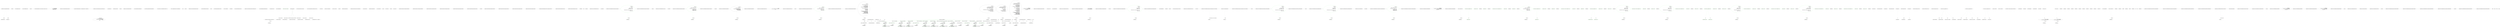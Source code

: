 digraph  {
n0 [cluster="HangFire.SqlServer.SqlServerObjectsInstaller.Install(SqlConnection)", label="Entry HangFire.SqlServer.SqlServerObjectsInstaller.Install(SqlConnection)", span="32-32"];
n1 [cluster="HangFire.SqlServer.SqlServerObjectsInstaller.Install(SqlConnection)", label="connection == null", span="34-34"];
n4 [cluster="HangFire.SqlServer.SqlServerObjectsInstaller.Install(SqlConnection)", label="!IsSqlEditionSupported(connection)", span="38-38"];
n8 [cluster="HangFire.SqlServer.SqlServerObjectsInstaller.Install(SqlConnection)", label="connection.Execute(script)", span="49-49"];
n2 [cluster="HangFire.SqlServer.SqlServerObjectsInstaller.Install(SqlConnection)", label="throw new ArgumentNullException(''connection'');", span="34-34"];
n3 [cluster="HangFire.SqlServer.SqlServerObjectsInstaller.Install(SqlConnection)", label="Log.Debug(''Start installing HangFire SQL objects...'')", span="36-36"];
n12 [cluster="Unk.Debug", label="Entry Unk.Debug", span=""];
n5 [cluster="HangFire.SqlServer.SqlServerObjectsInstaller.Install(SqlConnection)", label="throw new PlatformNotSupportedException(''The SQL Server edition of the target server is unsupported, e.g. SQL Azure.'');", span="40-40"];
n6 [cluster="HangFire.SqlServer.SqlServerObjectsInstaller.Install(SqlConnection)", label="var script = GetStringResource(\r\n                typeof(SqlServerObjectsInstaller).Assembly, \r\n                ''HangFire.SqlServer.Install.sql'')", span="43-45"];
n13 [cluster="HangFire.SqlServer.SqlServerObjectsInstaller.IsSqlEditionSupported(SqlConnection)", label="Entry HangFire.SqlServer.SqlServerObjectsInstaller.IsSqlEditionSupported(SqlConnection)", span="54-54"];
n7 [cluster="HangFire.SqlServer.SqlServerObjectsInstaller.Install(SqlConnection)", label="script = script.Replace(''SET @TARGET_SCHEMA_VERSION = 2;'', ''SET @TARGET_SCHEMA_VERSION = '' + RequiredSchemaVersion + '';'')", span="47-47"];
n15 [cluster="HangFire.SqlServer.SqlServerObjectsInstaller.GetStringResource(System.Reflection.Assembly, string)", label="Entry HangFire.SqlServer.SqlServerObjectsInstaller.GetStringResource(System.Reflection.Assembly, string)", span="60-60"];
n16 [cluster="string.Replace(string, string)", label="Entry string.Replace(string, string)", span="0-0"];
n9 [cluster="HangFire.SqlServer.SqlServerObjectsInstaller.Install(SqlConnection)", label="Log.Debug(''HangFire SQL objects installed.'')", span="51-51"];
n17 [cluster="Unk.Execute", label="Entry Unk.Execute", span=""];
n10 [cluster="HangFire.SqlServer.SqlServerObjectsInstaller.Install(SqlConnection)", label="Exit HangFire.SqlServer.SqlServerObjectsInstaller.Install(SqlConnection)", span="32-32"];
n11 [cluster="System.ArgumentNullException.ArgumentNullException(string)", label="Entry System.ArgumentNullException.ArgumentNullException(string)", span="0-0"];
n14 [cluster="System.PlatformNotSupportedException.PlatformNotSupportedException(string)", label="Entry System.PlatformNotSupportedException.PlatformNotSupportedException(string)", span="0-0"];
n18 [cluster="HangFire.SqlServer.SqlServerObjectsInstaller.IsSqlEditionSupported(SqlConnection)", label="var edition = connection.Query<int>(''SELECT SERVERPROPERTY ( 'EngineEdition' )'').Single()", span="56-56"];
n19 [cluster="HangFire.SqlServer.SqlServerObjectsInstaller.IsSqlEditionSupported(SqlConnection)", label="return edition >= SqlEngineEdition.Standard && edition <= SqlEngineEdition.Express;", span="57-57"];
n21 [cluster="Unk.>", label="Entry Unk.>", span=""];
n22 [cluster="Unk.Single", label="Entry Unk.Single", span=""];
n20 [cluster="HangFire.SqlServer.SqlServerObjectsInstaller.IsSqlEditionSupported(SqlConnection)", label="Exit HangFire.SqlServer.SqlServerObjectsInstaller.IsSqlEditionSupported(SqlConnection)", span="54-54"];
n23 [cluster="HangFire.SqlServer.SqlServerObjectsInstaller.GetStringResource(System.Reflection.Assembly, string)", label="var stream = assembly.GetManifestResourceStream(resourceName)", span="62-62"];
n25 [cluster="HangFire.SqlServer.SqlServerObjectsInstaller.GetStringResource(System.Reflection.Assembly, string)", label="throw new InvalidOperationException(String.Format(\r\n                        ''Requested resource `{0}` was not found in the assembly `{1}`.'',\r\n                        resourceName,\r\n                        assembly));", span="66-69"];
n24 [cluster="HangFire.SqlServer.SqlServerObjectsInstaller.GetStringResource(System.Reflection.Assembly, string)", label="stream == null", span="64-64"];
n29 [cluster="System.Reflection.Assembly.GetManifestResourceStream(string)", label="Entry System.Reflection.Assembly.GetManifestResourceStream(string)", span="0-0"];
n26 [cluster="HangFire.SqlServer.SqlServerObjectsInstaller.GetStringResource(System.Reflection.Assembly, string)", label="var reader = new StreamReader(stream)", span="72-72"];
n27 [cluster="HangFire.SqlServer.SqlServerObjectsInstaller.GetStringResource(System.Reflection.Assembly, string)", label="return reader.ReadToEnd();", span="74-74"];
n32 [cluster="System.IO.StreamReader.StreamReader(System.IO.Stream)", label="Entry System.IO.StreamReader.StreamReader(System.IO.Stream)", span="0-0"];
n28 [cluster="HangFire.SqlServer.SqlServerObjectsInstaller.GetStringResource(System.Reflection.Assembly, string)", label="Exit HangFire.SqlServer.SqlServerObjectsInstaller.GetStringResource(System.Reflection.Assembly, string)", span="60-60"];
n30 [cluster="System.InvalidOperationException.InvalidOperationException(string)", label="Entry System.InvalidOperationException.InvalidOperationException(string)", span="0-0"];
n31 [cluster="string.Format(string, object, object)", label="Entry string.Format(string, object, object)", span="0-0"];
n33 [cluster="System.IO.StreamReader.ReadToEnd()", label="Entry System.IO.StreamReader.ReadToEnd()", span="0-0"];
d5 [cluster="HangFire.Tests.Client.JobClientTests.Initialize()", color=green, community=0, label="_stateMock = new Mock<JobState>(''SomeReason'')", prediction=0, span="28-28"];
d47 [label="HangFire.Tests.Client.JobClientTests", span=""];
d4 [cluster="HangFire.Tests.Client.JobClientTests.Initialize()", label="_client = new JobClient(_connectionMock.Object, _creatorMock.Object)", span="27-27"];
d6 [cluster="HangFire.Tests.Client.JobClientTests.Initialize()", label="_method = new JobMethod(typeof(JobClientTests), typeof(JobClientTests).GetMethod(''Method''))", span="29-29"];
d14 [cluster="Mock<JobState>.cstr", label="Entry Mock<JobState>.cstr", span=""];
d1 [cluster="HangFire.Tests.Client.JobClientTests.Initialize()", label="_connectionMock = new Mock<IStorageConnection>()", span="23-23"];
d2 [cluster="HangFire.Tests.Client.JobClientTests.Initialize()", label="_connectionMock.Setup(x => x.Storage).Returns(new Mock<JobStorage>().Object)", span="24-24"];
d3 [cluster="HangFire.Tests.Client.JobClientTests.Initialize()", label="_creatorMock = new Mock<JobCreator>()", span="26-26"];
d21 [cluster="HangFire.Tests.Client.JobClientTests.Ctor_ThrowsAnException_WhenClientManagerIsNull()", label="new JobClient(null, _creatorMock.Object)", span="37-37"];
d24 [cluster="HangFire.Tests.Client.JobClientTests.Ctor_ThrowsAnException_WhenJobCreatorIsNull()", label="new JobClient(_connectionMock.Object, null)", span="46-46"];
d27 [cluster="HangFire.Tests.Client.JobClientTests.CreateJob_ThrowsAnException_WhenJobMethodIsNull()", label="_client.CreateJob(null, new string[0], _stateMock.Object)", span="54-54"];
d31 [cluster="HangFire.Tests.Client.JobClientTests.CreateJob_ThrowsAnException_WhenArgumentsIsNull()", label="_client.CreateJob(_method, null, _stateMock.Object)", span="61-61"];
d34 [cluster="HangFire.Tests.Client.JobClientTests.CreateJob_ThrowsAnException_WhenStateIsNull()", label="_client.CreateJob(_method, new string[0], null)", span="68-68"];
d38 [cluster="HangFire.Tests.Client.JobClientTests.CreateJob_CallsCreate_WithCorrectContext()", label="_client.CreateJob(_method, new[] { ''hello'', ''3'' }, _stateMock.Object)", span="74-74"];
d13 [cluster="JobClient.cstr", label="Entry JobClient.cstr", span=""];
d7 [cluster="HangFire.Tests.Client.JobClientTests.Initialize()", label="Exit HangFire.Tests.Client.JobClientTests.Initialize()", span="21-21"];
d15 [cluster="HangFire.Common.JobMethod.JobMethod(System.Type, System.Reflection.MethodInfo)", label="Entry HangFire.Common.JobMethod.JobMethod(System.Type, System.Reflection.MethodInfo)", span="48-48"];
d16 [cluster="System.Type.GetMethod(string)", label="Entry System.Type.GetMethod(string)", span="0-0"];
d0 [cluster="HangFire.Tests.Client.JobClientTests.Initialize()", label="Entry HangFire.Tests.Client.JobClientTests.Initialize()", span="21-21"];
d8 [cluster="Mock<IStorageConnection>.cstr", label="Entry Mock<IStorageConnection>.cstr", span=""];
d9 [cluster="Unk.Setup", label="Entry Unk.Setup", span=""];
d10 [cluster="Mock<JobStorage>.cstr", label="Entry Mock<JobStorage>.cstr", span=""];
d11 [cluster="Unk.Returns", label="Entry Unk.Returns", span=""];
d17 [cluster="lambda expression", label="Entry lambda expression", span="24-24"];
d12 [cluster="Mock<JobCreator>.cstr", label="Entry Mock<JobCreator>.cstr", span=""];
d20 [cluster="HangFire.Tests.Client.JobClientTests.Ctor_ThrowsAnException_WhenClientManagerIsNull()", label="Entry HangFire.Tests.Client.JobClientTests.Ctor_ThrowsAnException_WhenClientManagerIsNull()", span="34-34"];
d22 [cluster="HangFire.Tests.Client.JobClientTests.Ctor_ThrowsAnException_WhenClientManagerIsNull()", label="Exit HangFire.Tests.Client.JobClientTests.Ctor_ThrowsAnException_WhenClientManagerIsNull()", span="34-34"];
d23 [cluster="HangFire.Tests.Client.JobClientTests.Ctor_ThrowsAnException_WhenJobCreatorIsNull()", label="Entry HangFire.Tests.Client.JobClientTests.Ctor_ThrowsAnException_WhenJobCreatorIsNull()", span="43-43"];
d25 [cluster="HangFire.Tests.Client.JobClientTests.Ctor_ThrowsAnException_WhenJobCreatorIsNull()", label="Exit HangFire.Tests.Client.JobClientTests.Ctor_ThrowsAnException_WhenJobCreatorIsNull()", span="43-43"];
d26 [cluster="HangFire.Tests.Client.JobClientTests.CreateJob_ThrowsAnException_WhenJobMethodIsNull()", label="Entry HangFire.Tests.Client.JobClientTests.CreateJob_ThrowsAnException_WhenJobMethodIsNull()", span="52-52"];
d28 [cluster="HangFire.Tests.Client.JobClientTests.CreateJob_ThrowsAnException_WhenJobMethodIsNull()", label="Exit HangFire.Tests.Client.JobClientTests.CreateJob_ThrowsAnException_WhenJobMethodIsNull()", span="52-52"];
d29 [cluster="Unk.CreateJob", label="Entry Unk.CreateJob", span=""];
d30 [cluster="HangFire.Tests.Client.JobClientTests.CreateJob_ThrowsAnException_WhenArgumentsIsNull()", label="Entry HangFire.Tests.Client.JobClientTests.CreateJob_ThrowsAnException_WhenArgumentsIsNull()", span="59-59"];
d32 [cluster="HangFire.Tests.Client.JobClientTests.CreateJob_ThrowsAnException_WhenArgumentsIsNull()", label="Exit HangFire.Tests.Client.JobClientTests.CreateJob_ThrowsAnException_WhenArgumentsIsNull()", span="59-59"];
d33 [cluster="HangFire.Tests.Client.JobClientTests.CreateJob_ThrowsAnException_WhenStateIsNull()", label="Entry HangFire.Tests.Client.JobClientTests.CreateJob_ThrowsAnException_WhenStateIsNull()", span="66-66"];
d35 [cluster="HangFire.Tests.Client.JobClientTests.CreateJob_ThrowsAnException_WhenStateIsNull()", label="Exit HangFire.Tests.Client.JobClientTests.CreateJob_ThrowsAnException_WhenStateIsNull()", span="66-66"];
d36 [cluster="HangFire.Client.JobClient.CreateJob(HangFire.Common.JobMethod, string[], HangFire.Common.States.JobState)", label="Entry HangFire.Client.JobClient.CreateJob(HangFire.Common.JobMethod, string[], HangFire.Common.States.JobState)", span="75-75"];
d37 [cluster="HangFire.Tests.Client.JobClientTests.CreateJob_CallsCreate_WithCorrectContext()", label="Entry HangFire.Tests.Client.JobClientTests.CreateJob_CallsCreate_WithCorrectContext()", span="72-72"];
d39 [cluster="HangFire.Tests.Client.JobClientTests.CreateJob_CallsCreate_WithCorrectContext()", label="Exit HangFire.Tests.Client.JobClientTests.CreateJob_CallsCreate_WithCorrectContext()", span="72-72"];
d19 [cluster="lambda expression", label="Exit lambda expression", span="24-24"];
d18 [cluster="lambda expression", label="x.Storage", span="24-24"];
m0_26 [cluster="Unk.GetTestJob", file="WriteTransactionFacts.cs", label="Entry Unk.GetTestJob", span=""];
m0_205 [cluster="HangFire.SqlServer.SqlServerWriteOnlyTransaction.AddToSet(string, string)", file="WriteTransactionFacts.cs", label="Entry HangFire.SqlServer.SqlServerWriteOnlyTransaction.AddToSet(string, string)", span="153-153"];
m0_12 [cluster="Unk.UseConnection", file="WriteTransactionFacts.cs", label="Entry Unk.UseConnection", span=""];
m0_256 [cluster="HangFire.SqlServer.Tests.WriteTransactionFacts.RemoveFromSet_RemovesARecord_WithGivenKeyAndValue()", file="WriteTransactionFacts.cs", label="Entry HangFire.SqlServer.Tests.WriteTransactionFacts.RemoveFromSet_RemovesARecord_WithGivenKeyAndValue()", span="303-303"];
m0_257 [cluster="HangFire.SqlServer.Tests.WriteTransactionFacts.RemoveFromSet_RemovesARecord_WithGivenKeyAndValue()", color=green, community=1, file="WriteTransactionFacts.cs", label="UseConnection(sql =>\r\n            {\r\n                Commit(sql, x =>\r\n                {\r\n                    x.AddToSet(''my-key'', ''my-value'');\r\n                    x.RemoveFromSet(''my-key'', ''my-value'');\r\n                });\r\n\r\n                var recordCount = sql.Query<int>(''select count(*) from HangFire.[Set]'').Single();\r\n\r\n                Assert.Equal(0, recordCount);\r\n            })", prediction=1, span="305-316"];
m0_258 [cluster="HangFire.SqlServer.Tests.WriteTransactionFacts.RemoveFromSet_RemovesARecord_WithGivenKeyAndValue()", file="WriteTransactionFacts.cs", label="Exit HangFire.SqlServer.Tests.WriteTransactionFacts.RemoveFromSet_RemovesARecord_WithGivenKeyAndValue()", span="303-303"];
m0_82 [cluster="Unk.Equal", file="WriteTransactionFacts.cs", label="Entry Unk.Equal", span=""];
m0_243 [cluster="HangFire.SqlServer.SqlServerWriteOnlyTransaction.AddToSet(string, string, double)", file="WriteTransactionFacts.cs", label="Entry HangFire.SqlServer.SqlServerWriteOnlyTransaction.AddToSet(string, string, double)", span="158-158"];
m0_93 [cluster="Unk.SetJobState", file="WriteTransactionFacts.cs", label="Entry Unk.SetJobState", span=""];
m0_192 [cluster="HangFire.SqlServer.Tests.WriteTransactionFacts.AddToSet_AddsARecord_IfThereIsNo_SuchKeyAndValue()", file="WriteTransactionFacts.cs", label="Entry HangFire.SqlServer.Tests.WriteTransactionFacts.AddToSet_AddsARecord_IfThereIsNo_SuchKeyAndValue()", span="222-222"];
m0_193 [cluster="HangFire.SqlServer.Tests.WriteTransactionFacts.AddToSet_AddsARecord_IfThereIsNo_SuchKeyAndValue()", color=green, community=1, file="WriteTransactionFacts.cs", label="UseConnection(sql =>\r\n            {\r\n                Commit(sql, x => x.AddToSet(''my-key'', ''my-value''));\r\n\r\n                var record = sql.Query(''select * from HangFire.[Set]'').Single();\r\n\r\n                Assert.Equal(''my-key'', record.Key);\r\n                Assert.Equal(''my-value'', record.Value);\r\n                Assert.Equal(0.0, record.Score, 2);\r\n            })", prediction=2, span="224-233"];
m0_194 [cluster="HangFire.SqlServer.Tests.WriteTransactionFacts.AddToSet_AddsARecord_IfThereIsNo_SuchKeyAndValue()", file="WriteTransactionFacts.cs", label="Exit HangFire.SqlServer.Tests.WriteTransactionFacts.AddToSet_AddsARecord_IfThereIsNo_SuchKeyAndValue()", span="222-222"];
m0_34 [cluster="Unk.ExpireJob", file="WriteTransactionFacts.cs", label="Entry Unk.ExpireJob", span=""];
m0_125 [cluster="HangFire.SqlServer.Tests.WriteTransactionFacts.AddToQueue_AddsAJobToTheQueue()", file="WriteTransactionFacts.cs", label="Entry HangFire.SqlServer.Tests.WriteTransactionFacts.AddToQueue_AddsAJobToTheQueue()", span="139-139"];
m0_126 [cluster="HangFire.SqlServer.Tests.WriteTransactionFacts.AddToQueue_AddsAJobToTheQueue()", file="WriteTransactionFacts.cs", label="UseConnection(sql =>\r\n            {\r\n                Commit(sql, x => x.AddToQueue(''default'', ''1''));\r\n\r\n                var record = sql.Query(''select * from HangFire.JobQueue'').Single();\r\n                Assert.Equal(''1'', record.JobId.ToString());\r\n                Assert.Equal(''default'', record.Queue);\r\n                Assert.Null(record.FetchedAt);\r\n            })", span="141-149"];
m0_127 [cluster="HangFire.SqlServer.Tests.WriteTransactionFacts.AddToQueue_AddsAJobToTheQueue()", file="WriteTransactionFacts.cs", label="Exit HangFire.SqlServer.Tests.WriteTransactionFacts.AddToQueue_AddsAJobToTheQueue()", span="139-139"];
m0_139 [cluster="HangFire.SqlServer.Tests.WriteTransactionFacts.GetTestJob(IDbConnection, string)", file="WriteTransactionFacts.cs", label="Entry HangFire.SqlServer.Tests.WriteTransactionFacts.GetTestJob(IDbConnection, string)", span="152-152"];
m0_140 [cluster="HangFire.SqlServer.Tests.WriteTransactionFacts.GetTestJob(IDbConnection, string)", file="WriteTransactionFacts.cs", label="return connection\r\n                .Query(''select * from HangFire.Job where id = @id'', new { id = jobId })\r\n                .Single();", span="154-156"];
m0_141 [cluster="HangFire.SqlServer.Tests.WriteTransactionFacts.GetTestJob(IDbConnection, string)", file="WriteTransactionFacts.cs", label="Exit HangFire.SqlServer.Tests.WriteTransactionFacts.GetTestJob(IDbConnection, string)", span="152-152"];
m0_22 [cluster="Unk.Query", file="WriteTransactionFacts.cs", label="Entry Unk.Query", span=""];
m0_142 [cluster="HangFire.SqlServer.Tests.WriteTransactionFacts.IncrementCounter_AddsRecordToCounterTable_WithPositiveValue()", file="WriteTransactionFacts.cs", label="Entry HangFire.SqlServer.Tests.WriteTransactionFacts.IncrementCounter_AddsRecordToCounterTable_WithPositiveValue()", span="160-160"];
m0_143 [cluster="HangFire.SqlServer.Tests.WriteTransactionFacts.IncrementCounter_AddsRecordToCounterTable_WithPositiveValue()", color=green, community=1, file="WriteTransactionFacts.cs", label="UseConnection(sql =>\r\n            {\r\n                Commit(sql, x => x.IncrementCounter(''my-key''));\r\n\r\n                var record = sql.Query(''select * from HangFire.Counter'').Single();\r\n                \r\n                Assert.Equal(''my-key'', record.Key);\r\n                Assert.Equal(1, record.Value);\r\n            })", prediction=3, span="162-170"];
m0_144 [cluster="HangFire.SqlServer.Tests.WriteTransactionFacts.IncrementCounter_AddsRecordToCounterTable_WithPositiveValue()", file="WriteTransactionFacts.cs", label="Exit HangFire.SqlServer.Tests.WriteTransactionFacts.IncrementCounter_AddsRecordToCounterTable_WithPositiveValue()", span="160-160"];
m0_94 [cluster="HangFire.SqlServer.Tests.WriteTransactionFacts.AddJobState_JustAddsANewRecordInATable()", file="WriteTransactionFacts.cs", label="Entry HangFire.SqlServer.Tests.WriteTransactionFacts.AddJobState_JustAddsANewRecordInATable()", span="106-106"];
m0_96 [cluster="HangFire.SqlServer.Tests.WriteTransactionFacts.AddJobState_JustAddsANewRecordInATable()", file="WriteTransactionFacts.cs", label="UseConnection(sql =>\r\n            {\r\n                var jobId = sql.Query(arrangeSql).Single().Id.ToString();\r\n\r\n                var state = new Mock<State>();\r\n                state.Setup(x => x.Name).Returns(''State'');\r\n                state.Setup(x => x.SerializeData())\r\n                    .Returns(new Dictionary<string, string> { { ''Name'', ''Value'' } });\r\n                state.Object.Reason = ''Reason'';\r\n\r\n                Commit(sql, x => x.AddJobState(jobId, state.Object));\r\n\r\n                var job = GetTestJob(sql, jobId);\r\n                Assert.Null(job.StateName);\r\n                Assert.Null(job.StateId);\r\n\r\n                var jobState = sql.Query(''select * from HangFire.State'').Single();\r\n                Assert.Equal((string)jobId, jobState.JobId.ToString());\r\n                Assert.Equal(''State'', jobState.Name);\r\n                Assert.Equal(''Reason'', jobState.Reason);\r\n                Assert.NotNull(jobState.CreatedAt);\r\n                Assert.Equal(''{\''Name\'':\''Value\''}'', jobState.Data);\r\n            })", span="113-135"];
m0_95 [cluster="HangFire.SqlServer.Tests.WriteTransactionFacts.AddJobState_JustAddsANewRecordInATable()", file="WriteTransactionFacts.cs", label="string arrangeSql = @''\r\ninsert into HangFire.Job (InvocationData, Arguments, CreatedAt)\r\nvalues ('', '', getutcdate())\r\nselect scope_identity() as Id''", span="108-111"];
m0_97 [cluster="HangFire.SqlServer.Tests.WriteTransactionFacts.AddJobState_JustAddsANewRecordInATable()", file="WriteTransactionFacts.cs", label="Exit HangFire.SqlServer.Tests.WriteTransactionFacts.AddJobState_JustAddsANewRecordInATable()", span="106-106"];
m0_298 [cluster="System.Action<T>.Invoke(T)", file="WriteTransactionFacts.cs", label="Entry System.Action<T>.Invoke(T)", span="0-0"];
m0_33 [cluster="System.TimeSpan.FromDays(double)", file="WriteTransactionFacts.cs", label="Entry System.TimeSpan.FromDays(double)", span="0-0"];
m0_179 [cluster="HangFire.SqlServer.SqlServerWriteOnlyTransaction.DecrementCounter(string)", file="WriteTransactionFacts.cs", label="Entry HangFire.SqlServer.SqlServerWriteOnlyTransaction.DecrementCounter(string)", span="139-139"];
m0_0 [cluster="HangFire.SqlServer.Tests.WriteTransactionFacts.Ctor_ThrowsAnException_IfConnectionIsNull()", file="WriteTransactionFacts.cs", label="Entry HangFire.SqlServer.Tests.WriteTransactionFacts.Ctor_ThrowsAnException_IfConnectionIsNull()", span="15-15"];
m0_1 [cluster="HangFire.SqlServer.Tests.WriteTransactionFacts.Ctor_ThrowsAnException_IfConnectionIsNull()", file="WriteTransactionFacts.cs", label="Assert.Throws<ArgumentNullException>(\r\n                () => new SqlServerWriteOnlyTransaction(null))", span="17-18"];
m0_2 [cluster="HangFire.SqlServer.Tests.WriteTransactionFacts.Ctor_ThrowsAnException_IfConnectionIsNull()", file="WriteTransactionFacts.cs", label="Exit HangFire.SqlServer.Tests.WriteTransactionFacts.Ctor_ThrowsAnException_IfConnectionIsNull()", span="15-15"];
m0_24 [cluster="Unk.ToString", file="WriteTransactionFacts.cs", label="Entry Unk.ToString", span=""];
m0_180 [cluster="HangFire.SqlServer.Tests.WriteTransactionFacts.DecrementCounter_WithExistingKey_AddsAnotherRecord()", file="WriteTransactionFacts.cs", label="Entry HangFire.SqlServer.Tests.WriteTransactionFacts.DecrementCounter_WithExistingKey_AddsAnotherRecord()", span="205-205"];
m0_181 [cluster="HangFire.SqlServer.Tests.WriteTransactionFacts.DecrementCounter_WithExistingKey_AddsAnotherRecord()", color=green, community=1, file="WriteTransactionFacts.cs", label="UseConnection(sql =>\r\n            {\r\n                Commit(sql, x =>\r\n                {\r\n                    x.DecrementCounter(''my-key'');\r\n                    x.DecrementCounter(''my-key'');\r\n                });\r\n\r\n                var recordCount = sql.Query<int>(''select count(*) from HangFire.Counter'').Single();\r\n\r\n                Assert.Equal(2, recordCount);\r\n            })", prediction=4, span="207-218"];
m0_182 [cluster="HangFire.SqlServer.Tests.WriteTransactionFacts.DecrementCounter_WithExistingKey_AddsAnotherRecord()", file="WriteTransactionFacts.cs", label="Exit HangFire.SqlServer.Tests.WriteTransactionFacts.DecrementCounter_WithExistingKey_AddsAnotherRecord()", span="205-205"];
m0_27 [cluster="System.DateTime.AddDays(double)", file="WriteTransactionFacts.cs", label="Entry System.DateTime.AddDays(double)", span="0-0"];
m0_124 [cluster="Unk.AddJobState", file="WriteTransactionFacts.cs", label="Entry Unk.AddJobState", span=""];
m0_48 [cluster="Unk.NotNull", file="WriteTransactionFacts.cs", label="Entry Unk.NotNull", span=""];
m0_81 [cluster="System.Collections.Generic.Dictionary<TKey, TValue>.Dictionary()", file="WriteTransactionFacts.cs", label="Entry System.Collections.Generic.Dictionary<TKey, TValue>.Dictionary()", span="0-0"];
m0_268 [cluster="HangFire.SqlServer.SqlServerWriteOnlyTransaction.RemoveFromSet(string, string)", file="WriteTransactionFacts.cs", label="Entry HangFire.SqlServer.SqlServerWriteOnlyTransaction.RemoveFromSet(string, string)", span="172-172"];
m0_78 [cluster="Mock<State>.cstr", file="WriteTransactionFacts.cs", label="Entry Mock<State>.cstr", span=""];
m0_25 [cluster="HangFire.SqlServer.Tests.WriteTransactionFacts.Commit(SqlConnection, System.Action<HangFire.SqlServer.SqlServerWriteOnlyTransaction>)", file="WriteTransactionFacts.cs", label="Entry HangFire.SqlServer.Tests.WriteTransactionFacts.Commit(SqlConnection, System.Action<HangFire.SqlServer.SqlServerWriteOnlyTransaction>)", span="361-361"];
m0_299 [cluster="HangFire.SqlServer.Tests.WriteTransactionFacts.Commit(SqlConnection, System.Action<HangFire.SqlServer.SqlServerWriteOnlyTransaction>)", file="WriteTransactionFacts.cs", label="var transaction = new SqlServerWriteOnlyTransaction(connection)", span="365-365"];
m0_300 [cluster="HangFire.SqlServer.Tests.WriteTransactionFacts.Commit(SqlConnection, System.Action<HangFire.SqlServer.SqlServerWriteOnlyTransaction>)", file="WriteTransactionFacts.cs", label="action(transaction)", span="367-367"];
m0_301 [cluster="HangFire.SqlServer.Tests.WriteTransactionFacts.Commit(SqlConnection, System.Action<HangFire.SqlServer.SqlServerWriteOnlyTransaction>)", file="WriteTransactionFacts.cs", label="transaction.Commit()", span="368-368"];
m0_302 [cluster="HangFire.SqlServer.Tests.WriteTransactionFacts.Commit(SqlConnection, System.Action<HangFire.SqlServer.SqlServerWriteOnlyTransaction>)", file="WriteTransactionFacts.cs", label="Exit HangFire.SqlServer.Tests.WriteTransactionFacts.Commit(SqlConnection, System.Action<HangFire.SqlServer.SqlServerWriteOnlyTransaction>)", span="361-361"];
m0_79 [cluster="Unk.Setup", file="WriteTransactionFacts.cs", label="Entry Unk.Setup", span=""];
m0_281 [cluster="HangFire.SqlServer.Tests.WriteTransactionFacts.RemoveFromSet_DoesNotRemoveRecord_WithSameValue_AndDifferentKey()", file="WriteTransactionFacts.cs", label="Entry HangFire.SqlServer.Tests.WriteTransactionFacts.RemoveFromSet_DoesNotRemoveRecord_WithSameValue_AndDifferentKey()", span="337-337"];
m0_282 [cluster="HangFire.SqlServer.Tests.WriteTransactionFacts.RemoveFromSet_DoesNotRemoveRecord_WithSameValue_AndDifferentKey()", color=green, community=1, file="WriteTransactionFacts.cs", label="UseConnection(sql =>\r\n            {\r\n                Commit(sql, x =>\r\n                {\r\n                    x.AddToSet(''my-key'', ''my-value'');\r\n                    x.RemoveFromSet(''different-key'', ''my-value'');\r\n                });\r\n\r\n                var recordCount = sql.Query<int>(''select count(*) from HangFire.[Set]'').Single();\r\n\r\n                Assert.Equal(1, recordCount);\r\n            })", prediction=5, span="339-350"];
m0_283 [cluster="HangFire.SqlServer.Tests.WriteTransactionFacts.RemoveFromSet_DoesNotRemoveRecord_WithSameValue_AndDifferentKey()", file="WriteTransactionFacts.cs", label="Exit HangFire.SqlServer.Tests.WriteTransactionFacts.RemoveFromSet_DoesNotRemoveRecord_WithSameValue_AndDifferentKey()", span="337-337"];
m0_29 [cluster="Unk.Null", file="WriteTransactionFacts.cs", label="Entry Unk.Null", span=""];
m0_155 [cluster="HangFire.SqlServer.Tests.WriteTransactionFacts.IncrementCounter_WithExistingKey_AddsAnotherRecord()", file="WriteTransactionFacts.cs", label="Entry HangFire.SqlServer.Tests.WriteTransactionFacts.IncrementCounter_WithExistingKey_AddsAnotherRecord()", span="174-174"];
m0_156 [cluster="HangFire.SqlServer.Tests.WriteTransactionFacts.IncrementCounter_WithExistingKey_AddsAnotherRecord()", color=green, community=1, file="WriteTransactionFacts.cs", label="UseConnection(sql =>\r\n            {\r\n                Commit(sql, x =>\r\n                {\r\n                    x.IncrementCounter(''my-key'');\r\n                    x.IncrementCounter(''my-key'');\r\n                });\r\n\r\n                var recordCount = sql.Query<int>(''select count(*) from HangFire.Counter'').Single();\r\n                \r\n                Assert.Equal(2, recordCount);\r\n            })", prediction=6, span="176-187"];
m0_157 [cluster="HangFire.SqlServer.Tests.WriteTransactionFacts.IncrementCounter_WithExistingKey_AddsAnotherRecord()", file="WriteTransactionFacts.cs", label="Exit HangFire.SqlServer.Tests.WriteTransactionFacts.IncrementCounter_WithExistingKey_AddsAnotherRecord()", span="174-174"];
m0_303 [cluster="HangFire.SqlServer.SqlServerWriteOnlyTransaction.Commit()", file="WriteTransactionFacts.cs", label="Entry HangFire.SqlServer.SqlServerWriteOnlyTransaction.Commit()", span="45-45"];
m0_89 [cluster="Unk.SerializeData", file="WriteTransactionFacts.cs", label="Entry Unk.SerializeData", span=""];
m0_230 [cluster="HangFire.SqlServer.Tests.WriteTransactionFacts.AddToSet_WithScore_AddsARecordWithScore_WhenBothKeyAndValueAreNotExist()", file="WriteTransactionFacts.cs", label="Entry HangFire.SqlServer.Tests.WriteTransactionFacts.AddToSet_WithScore_AddsARecordWithScore_WhenBothKeyAndValueAreNotExist()", span="271-271"];
m0_231 [cluster="HangFire.SqlServer.Tests.WriteTransactionFacts.AddToSet_WithScore_AddsARecordWithScore_WhenBothKeyAndValueAreNotExist()", color=green, community=1, file="WriteTransactionFacts.cs", label="UseConnection(sql =>\r\n            {\r\n                Commit(sql, x => x.AddToSet(''my-key'', ''my-value'', 3.2));\r\n\r\n                var record = sql.Query(''select * from HangFire.[Set]'').Single();\r\n\r\n                Assert.Equal(''my-key'', record.Key);\r\n                Assert.Equal(''my-value'', record.Value);\r\n                Assert.Equal(3.2, record.Score, 3);\r\n            })", prediction=7, span="273-282"];
m0_232 [cluster="HangFire.SqlServer.Tests.WriteTransactionFacts.AddToSet_WithScore_AddsARecordWithScore_WhenBothKeyAndValueAreNotExist()", file="WriteTransactionFacts.cs", label="Exit HangFire.SqlServer.Tests.WriteTransactionFacts.AddToSet_WithScore_AddsARecordWithScore_WhenBothKeyAndValueAreNotExist()", span="271-271"];
m0_35 [cluster="HangFire.SqlServer.Tests.WriteTransactionFacts.PersistJob_ClearsTheJobExpirationData()", file="WriteTransactionFacts.cs", label="Entry HangFire.SqlServer.Tests.WriteTransactionFacts.PersistJob_ClearsTheJobExpirationData()", span="45-45"];
m0_37 [cluster="HangFire.SqlServer.Tests.WriteTransactionFacts.PersistJob_ClearsTheJobExpirationData()", file="WriteTransactionFacts.cs", label="UseConnection(sql =>\r\n            {\r\n                var jobId = sql.Query(arrangeSql).Single().Id.ToString();\r\n                var anotherJobId = sql.Query(arrangeSql).Single().Id.ToString();\r\n\r\n                Commit(sql, x => x.PersistJob(jobId));\r\n\r\n                var job = GetTestJob(sql, jobId);\r\n                Assert.Null(job.ExpireAt);\r\n\r\n                var anotherJob = GetTestJob(sql, anotherJobId);\r\n                Assert.NotNull(anotherJob.ExpireAt);\r\n            })", span="52-64"];
m0_36 [cluster="HangFire.SqlServer.Tests.WriteTransactionFacts.PersistJob_ClearsTheJobExpirationData()", file="WriteTransactionFacts.cs", label="string arrangeSql = @''\r\ninsert into HangFire.Job (InvocationData, Arguments, CreatedAt, ExpireAt)\r\nvalues ('', '', getutcdate(), getutcdate())\r\nselect scope_identity() as Id''", span="47-50"];
m0_38 [cluster="HangFire.SqlServer.Tests.WriteTransactionFacts.PersistJob_ClearsTheJobExpirationData()", file="WriteTransactionFacts.cs", label="Exit HangFire.SqlServer.Tests.WriteTransactionFacts.PersistJob_ClearsTheJobExpirationData()", span="45-45"];
m0_115 [cluster="lambda expression", file="WriteTransactionFacts.cs", label="Entry lambda expression", span="118-118"];
m0_145 [cluster="lambda expression", file="WriteTransactionFacts.cs", label="Entry lambda expression", span="162-170"];
m0_146 [cluster="lambda expression", color=green, community=0, file="WriteTransactionFacts.cs", label="Commit(sql, x => x.IncrementCounter(''my-key''))", prediction=8, span="164-164"];
m0_147 [cluster="lambda expression", color=green, community=0, file="WriteTransactionFacts.cs", label="var record = sql.Query(''select * from HangFire.Counter'').Single()", prediction=9, span="166-166"];
m0_151 [cluster="lambda expression", file="WriteTransactionFacts.cs", label="Entry lambda expression", span="164-164"];
m0_148 [cluster="lambda expression", color=green, community=0, file="WriteTransactionFacts.cs", label="Assert.Equal(''my-key'', record.Key)", prediction=10, span="168-168"];
m0_149 [cluster="lambda expression", color=green, community=0, file="WriteTransactionFacts.cs", label="Assert.Equal(1, record.Value)", prediction=9, span="169-169"];
m0_150 [cluster="lambda expression", file="WriteTransactionFacts.cs", label="Exit lambda expression", span="162-170"];
m0_152 [cluster="lambda expression", color=green, community=0, file="WriteTransactionFacts.cs", label="x.IncrementCounter(''my-key'')", prediction=12, span="164-164"];
m0_153 [cluster="lambda expression", file="WriteTransactionFacts.cs", label="Exit lambda expression", span="164-164"];
m0_158 [cluster="lambda expression", file="WriteTransactionFacts.cs", label="Entry lambda expression", span="176-187"];
m0_159 [cluster="lambda expression", color=green, community=1, file="WriteTransactionFacts.cs", label="Commit(sql, x =>\r\n                {\r\n                    x.IncrementCounter(''my-key'');\r\n                    x.IncrementCounter(''my-key'');\r\n                })", prediction=8, span="178-182"];
m0_160 [cluster="lambda expression", color=green, community=0, file="WriteTransactionFacts.cs", label="var recordCount = sql.Query<int>(''select count(*) from HangFire.Counter'').Single()", prediction=14, span="184-184"];
m0_163 [cluster="lambda expression", file="WriteTransactionFacts.cs", label="Entry lambda expression", span="178-182"];
m0_161 [cluster="lambda expression", color=green, community=0, file="WriteTransactionFacts.cs", label="Assert.Equal(2, recordCount)", prediction=15, span="186-186"];
m0_162 [cluster="lambda expression", file="WriteTransactionFacts.cs", label="Exit lambda expression", span="176-187"];
m0_164 [cluster="lambda expression", color=green, community=0, file="WriteTransactionFacts.cs", label="x.IncrementCounter(''my-key'')", prediction=16, span="180-180"];
m0_165 [cluster="lambda expression", color=green, community=0, file="WriteTransactionFacts.cs", label="x.IncrementCounter(''my-key'')", prediction=17, span="181-181"];
m0_166 [cluster="lambda expression", file="WriteTransactionFacts.cs", label="Exit lambda expression", span="178-182"];
m0_170 [cluster="lambda expression", file="WriteTransactionFacts.cs", label="Entry lambda expression", span="193-201"];
m0_171 [cluster="lambda expression", color=green, community=0, file="WriteTransactionFacts.cs", label="Commit(sql, x => x.DecrementCounter(''my-key''))", prediction=8, span="195-195"];
m0_172 [cluster="lambda expression", color=green, community=0, file="WriteTransactionFacts.cs", label="var record = sql.Query(''select * from HangFire.Counter'').Single()", prediction=19, span="197-197"];
m0_176 [cluster="lambda expression", file="WriteTransactionFacts.cs", label="Entry lambda expression", span="195-195"];
m0_173 [cluster="lambda expression", color=green, community=0, file="WriteTransactionFacts.cs", label="Assert.Equal(''my-key'', record.Key)", prediction=20, span="199-199"];
m0_174 [cluster="lambda expression", color=green, community=0, file="WriteTransactionFacts.cs", label="Assert.Equal(-1, record.Value)", prediction=19, span="200-200"];
m0_175 [cluster="lambda expression", file="WriteTransactionFacts.cs", label="Exit lambda expression", span="193-201"];
m0_177 [cluster="lambda expression", color=green, community=0, file="WriteTransactionFacts.cs", label="x.DecrementCounter(''my-key'')", prediction=22, span="195-195"];
m0_178 [cluster="lambda expression", file="WriteTransactionFacts.cs", label="Exit lambda expression", span="195-195"];
m0_183 [cluster="lambda expression", file="WriteTransactionFacts.cs", label="Entry lambda expression", span="207-218"];
m0_184 [cluster="lambda expression", color=green, community=1, file="WriteTransactionFacts.cs", label="Commit(sql, x =>\r\n                {\r\n                    x.DecrementCounter(''my-key'');\r\n                    x.DecrementCounter(''my-key'');\r\n                })", prediction=8, span="209-213"];
m0_185 [cluster="lambda expression", color=green, community=0, file="WriteTransactionFacts.cs", label="var recordCount = sql.Query<int>(''select count(*) from HangFire.Counter'').Single()", prediction=24, span="215-215"];
m0_188 [cluster="lambda expression", file="WriteTransactionFacts.cs", label="Entry lambda expression", span="209-213"];
m0_186 [cluster="lambda expression", color=green, community=0, file="WriteTransactionFacts.cs", label="Assert.Equal(2, recordCount)", prediction=25, span="217-217"];
m0_187 [cluster="lambda expression", file="WriteTransactionFacts.cs", label="Exit lambda expression", span="207-218"];
m0_189 [cluster="lambda expression", color=green, community=0, file="WriteTransactionFacts.cs", label="x.DecrementCounter(''my-key'')", prediction=26, span="211-211"];
m0_190 [cluster="lambda expression", color=green, community=1, file="WriteTransactionFacts.cs", label="x.DecrementCounter(''my-key'')", prediction=27, span="212-212"];
m0_191 [cluster="lambda expression", file="WriteTransactionFacts.cs", label="Exit lambda expression", span="209-213"];
m0_195 [cluster="lambda expression", file="WriteTransactionFacts.cs", label="Entry lambda expression", span="224-233"];
m0_196 [cluster="lambda expression", color=green, community=0, file="WriteTransactionFacts.cs", label="Commit(sql, x => x.AddToSet(''my-key'', ''my-value''))", prediction=8, span="226-226"];
m0_197 [cluster="lambda expression", color=green, community=0, file="WriteTransactionFacts.cs", label="var record = sql.Query(''select * from HangFire.[Set]'').Single()", prediction=29, span="228-228"];
m0_202 [cluster="lambda expression", file="WriteTransactionFacts.cs", label="Entry lambda expression", span="226-226"];
m0_198 [cluster="lambda expression", color=green, community=0, file="WriteTransactionFacts.cs", label="Assert.Equal(''my-key'', record.Key)", prediction=30, span="230-230"];
m0_199 [cluster="lambda expression", color=green, community=0, file="WriteTransactionFacts.cs", label="Assert.Equal(''my-value'', record.Value)", prediction=29, span="231-231"];
m0_200 [cluster="lambda expression", color=green, community=0, file="WriteTransactionFacts.cs", label="Assert.Equal(0.0, record.Score, 2)", prediction=29, span="232-232"];
m0_201 [cluster="lambda expression", file="WriteTransactionFacts.cs", label="Exit lambda expression", span="224-233"];
m0_203 [cluster="lambda expression", color=green, community=0, file="WriteTransactionFacts.cs", label="x.AddToSet(''my-key'', ''my-value'')", prediction=33, span="226-226"];
m0_204 [cluster="lambda expression", file="WriteTransactionFacts.cs", label="Exit lambda expression", span="226-226"];
m0_209 [cluster="lambda expression", file="WriteTransactionFacts.cs", label="Entry lambda expression", span="239-250"];
m0_210 [cluster="lambda expression", color=green, community=1, file="WriteTransactionFacts.cs", label="Commit(sql, x =>\r\n                {\r\n                    x.AddToSet(''my-key'', ''my-value'');\r\n                    x.AddToSet(''my-key'', ''another-value'');\r\n                })", prediction=8, span="241-245"];
m0_211 [cluster="lambda expression", color=green, community=0, file="WriteTransactionFacts.cs", label="var recordCount = sql.Query<int>(''select count(*) from HangFire.[Set]'').Single()", prediction=35, span="247-247"];
m0_214 [cluster="lambda expression", file="WriteTransactionFacts.cs", label="Entry lambda expression", span="241-245"];
m0_212 [cluster="lambda expression", color=green, community=0, file="WriteTransactionFacts.cs", label="Assert.Equal(2, recordCount)", prediction=36, span="249-249"];
m0_213 [cluster="lambda expression", file="WriteTransactionFacts.cs", label="Exit lambda expression", span="239-250"];
m0_215 [cluster="lambda expression", color=green, community=0, file="WriteTransactionFacts.cs", label="x.AddToSet(''my-key'', ''my-value'')", prediction=37, span="243-243"];
m0_216 [cluster="lambda expression", color=green, community=0, file="WriteTransactionFacts.cs", label="x.AddToSet(''my-key'', ''another-value'')", prediction=38, span="244-244"];
m0_217 [cluster="lambda expression", file="WriteTransactionFacts.cs", label="Exit lambda expression", span="241-245"];
m0_221 [cluster="lambda expression", file="WriteTransactionFacts.cs", label="Entry lambda expression", span="256-267"];
m0_222 [cluster="lambda expression", color=green, community=1, file="WriteTransactionFacts.cs", label="Commit(sql, x =>\r\n                {\r\n                    x.AddToSet(''my-key'', ''my-value'');\r\n                    x.AddToSet(''my-key'', ''my-value'');\r\n                })", prediction=8, span="258-262"];
m0_223 [cluster="lambda expression", color=green, community=0, file="WriteTransactionFacts.cs", label="var recordCount = sql.Query<int>(''select count(*) from HangFire.[Set]'').Single()", prediction=40, span="264-264"];
m0_226 [cluster="lambda expression", file="WriteTransactionFacts.cs", label="Entry lambda expression", span="258-262"];
m0_224 [cluster="lambda expression", color=green, community=0, file="WriteTransactionFacts.cs", label="Assert.Equal(1, recordCount)", prediction=41, span="266-266"];
m0_225 [cluster="lambda expression", file="WriteTransactionFacts.cs", label="Exit lambda expression", span="256-267"];
m0_227 [cluster="lambda expression", color=green, community=0, file="WriteTransactionFacts.cs", label="x.AddToSet(''my-key'', ''my-value'')", prediction=42, span="260-260"];
m0_228 [cluster="lambda expression", color=green, community=1, file="WriteTransactionFacts.cs", label="x.AddToSet(''my-key'', ''my-value'')", prediction=43, span="261-261"];
m0_229 [cluster="lambda expression", file="WriteTransactionFacts.cs", label="Exit lambda expression", span="258-262"];
m0_233 [cluster="lambda expression", file="WriteTransactionFacts.cs", label="Entry lambda expression", span="273-282"];
m0_234 [cluster="lambda expression", color=green, community=0, file="WriteTransactionFacts.cs", label="Commit(sql, x => x.AddToSet(''my-key'', ''my-value'', 3.2))", prediction=8, span="275-275"];
m0_235 [cluster="lambda expression", color=green, community=0, file="WriteTransactionFacts.cs", label="var record = sql.Query(''select * from HangFire.[Set]'').Single()", prediction=45, span="277-277"];
m0_240 [cluster="lambda expression", file="WriteTransactionFacts.cs", label="Entry lambda expression", span="275-275"];
m0_236 [cluster="lambda expression", color=green, community=0, file="WriteTransactionFacts.cs", label="Assert.Equal(''my-key'', record.Key)", prediction=46, span="279-279"];
m0_237 [cluster="lambda expression", color=green, community=0, file="WriteTransactionFacts.cs", label="Assert.Equal(''my-value'', record.Value)", prediction=45, span="280-280"];
m0_238 [cluster="lambda expression", color=green, community=0, file="WriteTransactionFacts.cs", label="Assert.Equal(3.2, record.Score, 3)", prediction=45, span="281-281"];
m0_239 [cluster="lambda expression", file="WriteTransactionFacts.cs", label="Exit lambda expression", span="273-282"];
m0_241 [cluster="lambda expression", color=green, community=0, file="WriteTransactionFacts.cs", label="x.AddToSet(''my-key'', ''my-value'', 3.2)", prediction=49, span="275-275"];
m0_242 [cluster="lambda expression", file="WriteTransactionFacts.cs", label="Exit lambda expression", span="275-275"];
m0_247 [cluster="lambda expression", file="WriteTransactionFacts.cs", label="Entry lambda expression", span="288-299"];
m0_248 [cluster="lambda expression", color=green, community=1, file="WriteTransactionFacts.cs", label="Commit(sql, x =>\r\n                {\r\n                    x.AddToSet(''my-key'', ''my-value'');\r\n                    x.AddToSet(''my-key'', ''my-value'', 3.2);\r\n                })", prediction=8, span="290-294"];
m0_249 [cluster="lambda expression", color=green, community=0, file="WriteTransactionFacts.cs", label="var record = sql.Query(''select * from HangFire.[Set]'').Single()", prediction=51, span="296-296"];
m0_252 [cluster="lambda expression", file="WriteTransactionFacts.cs", label="Entry lambda expression", span="290-294"];
m0_250 [cluster="lambda expression", color=green, community=0, file="WriteTransactionFacts.cs", label="Assert.Equal(3.2, record.Score, 3)", prediction=52, span="298-298"];
m0_251 [cluster="lambda expression", file="WriteTransactionFacts.cs", label="Exit lambda expression", span="288-299"];
m0_253 [cluster="lambda expression", color=green, community=0, file="WriteTransactionFacts.cs", label="x.AddToSet(''my-key'', ''my-value'')", prediction=53, span="292-292"];
m0_254 [cluster="lambda expression", color=green, community=0, file="WriteTransactionFacts.cs", label="x.AddToSet(''my-key'', ''my-value'', 3.2)", prediction=54, span="293-293"];
m0_255 [cluster="lambda expression", file="WriteTransactionFacts.cs", label="Exit lambda expression", span="290-294"];
m0_259 [cluster="lambda expression", file="WriteTransactionFacts.cs", label="Entry lambda expression", span="305-316"];
m0_260 [cluster="lambda expression", color=green, community=1, file="WriteTransactionFacts.cs", label="Commit(sql, x =>\r\n                {\r\n                    x.AddToSet(''my-key'', ''my-value'');\r\n                    x.RemoveFromSet(''my-key'', ''my-value'');\r\n                })", prediction=8, span="307-311"];
m0_261 [cluster="lambda expression", color=green, community=0, file="WriteTransactionFacts.cs", label="var recordCount = sql.Query<int>(''select count(*) from HangFire.[Set]'').Single()", prediction=56, span="313-313"];
m0_264 [cluster="lambda expression", file="WriteTransactionFacts.cs", label="Entry lambda expression", span="307-311"];
m0_262 [cluster="lambda expression", color=green, community=0, file="WriteTransactionFacts.cs", label="Assert.Equal(0, recordCount)", prediction=57, span="315-315"];
m0_263 [cluster="lambda expression", file="WriteTransactionFacts.cs", label="Exit lambda expression", span="305-316"];
m0_265 [cluster="lambda expression", color=green, community=0, file="WriteTransactionFacts.cs", label="x.AddToSet(''my-key'', ''my-value'')", prediction=58, span="309-309"];
m0_266 [cluster="lambda expression", color=green, community=0, file="WriteTransactionFacts.cs", label="x.RemoveFromSet(''my-key'', ''my-value'')", prediction=59, span="310-310"];
m0_267 [cluster="lambda expression", file="WriteTransactionFacts.cs", label="Exit lambda expression", span="307-311"];
m0_272 [cluster="lambda expression", file="WriteTransactionFacts.cs", label="Entry lambda expression", span="322-333"];
m0_273 [cluster="lambda expression", color=green, community=1, file="WriteTransactionFacts.cs", label="Commit(sql, x =>\r\n                {\r\n                    x.AddToSet(''my-key'', ''my-value'');\r\n                    x.RemoveFromSet(''my-key'', ''different-value'');\r\n                })", prediction=8, span="324-328"];
m0_274 [cluster="lambda expression", color=green, community=0, file="WriteTransactionFacts.cs", label="var recordCount = sql.Query<int>(''select count(*) from HangFire.[Set]'').Single()", prediction=61, span="330-330"];
m0_277 [cluster="lambda expression", file="WriteTransactionFacts.cs", label="Entry lambda expression", span="324-328"];
m0_275 [cluster="lambda expression", color=green, community=0, file="WriteTransactionFacts.cs", label="Assert.Equal(1, recordCount)", prediction=62, span="332-332"];
m0_276 [cluster="lambda expression", file="WriteTransactionFacts.cs", label="Exit lambda expression", span="322-333"];
m0_278 [cluster="lambda expression", color=green, community=0, file="WriteTransactionFacts.cs", label="x.AddToSet(''my-key'', ''my-value'')", prediction=63, span="326-326"];
m0_279 [cluster="lambda expression", color=green, community=0, file="WriteTransactionFacts.cs", label="x.RemoveFromSet(''my-key'', ''different-value'')", prediction=64, span="327-327"];
m0_280 [cluster="lambda expression", file="WriteTransactionFacts.cs", label="Exit lambda expression", span="324-328"];
m0_284 [cluster="lambda expression", file="WriteTransactionFacts.cs", label="Entry lambda expression", span="339-350"];
m0_285 [cluster="lambda expression", color=green, community=1, file="WriteTransactionFacts.cs", label="Commit(sql, x =>\r\n                {\r\n                    x.AddToSet(''my-key'', ''my-value'');\r\n                    x.RemoveFromSet(''different-key'', ''my-value'');\r\n                })", prediction=8, span="341-345"];
m0_286 [cluster="lambda expression", color=green, community=0, file="WriteTransactionFacts.cs", label="var recordCount = sql.Query<int>(''select count(*) from HangFire.[Set]'').Single()", prediction=66, span="347-347"];
m0_289 [cluster="lambda expression", file="WriteTransactionFacts.cs", label="Entry lambda expression", span="341-345"];
m0_287 [cluster="lambda expression", color=green, community=0, file="WriteTransactionFacts.cs", label="Assert.Equal(1, recordCount)", prediction=67, span="349-349"];
m0_288 [cluster="lambda expression", file="WriteTransactionFacts.cs", label="Exit lambda expression", span="339-350"];
m0_290 [cluster="lambda expression", color=green, community=0, file="WriteTransactionFacts.cs", label="x.AddToSet(''my-key'', ''my-value'')", prediction=68, span="343-343"];
m0_291 [cluster="lambda expression", color=green, community=0, file="WriteTransactionFacts.cs", label="x.RemoveFromSet(''different-key'', ''my-value'')", prediction=69, span="344-344"];
m0_292 [cluster="lambda expression", file="WriteTransactionFacts.cs", label="Exit lambda expression", span="341-345"];
m0_16 [cluster="lambda expression", file="WriteTransactionFacts.cs", label="Commit(sql, x => x.ExpireJob(jobId, TimeSpan.FromDays(1)))", span="34-34"];
m0_17 [cluster="lambda expression", file="WriteTransactionFacts.cs", label="var job = GetTestJob(sql, jobId)", span="36-36"];
m0_19 [cluster="lambda expression", file="WriteTransactionFacts.cs", label="var anotherJob = GetTestJob(sql, anotherJobId)", span="39-39"];
m0_42 [cluster="lambda expression", file="WriteTransactionFacts.cs", label="Commit(sql, x => x.PersistJob(jobId))", span="57-57"];
m0_43 [cluster="lambda expression", file="WriteTransactionFacts.cs", label="var job = GetTestJob(sql, jobId)", span="59-59"];
m0_45 [cluster="lambda expression", file="WriteTransactionFacts.cs", label="var anotherJob = GetTestJob(sql, anotherJobId)", span="62-62"];
m0_64 [cluster="lambda expression", file="WriteTransactionFacts.cs", label="Commit(sql, x => x.SetJobState(jobId, state.Object))", span="86-86"];
m0_65 [cluster="lambda expression", file="WriteTransactionFacts.cs", label="var job = GetTestJob(sql, jobId)", span="88-88"];
m0_68 [cluster="lambda expression", file="WriteTransactionFacts.cs", label="var anotherJob = GetTestJob(sql, anotherJobId)", span="92-92"];
m0_104 [cluster="lambda expression", file="WriteTransactionFacts.cs", label="Commit(sql, x => x.AddJobState(jobId, state.Object))", span="123-123"];
m0_105 [cluster="lambda expression", file="WriteTransactionFacts.cs", label="var job = GetTestJob(sql, jobId)", span="125-125"];
m0_129 [cluster="lambda expression", file="WriteTransactionFacts.cs", label="Commit(sql, x => x.AddToQueue(''default'', ''1''))", span="143-143"];
m0_14 [cluster="lambda expression", file="WriteTransactionFacts.cs", label="var jobId = sql.Query(arrangeSql).Single().Id.ToString()", span="31-31"];
m0_15 [cluster="lambda expression", file="WriteTransactionFacts.cs", label="var anotherJobId = sql.Query(arrangeSql).Single().Id.ToString()", span="32-32"];
m0_40 [cluster="lambda expression", file="WriteTransactionFacts.cs", label="var jobId = sql.Query(arrangeSql).Single().Id.ToString()", span="54-54"];
m0_41 [cluster="lambda expression", file="WriteTransactionFacts.cs", label="var anotherJobId = sql.Query(arrangeSql).Single().Id.ToString()", span="55-55"];
m0_58 [cluster="lambda expression", file="WriteTransactionFacts.cs", label="var jobId = sql.Query(arrangeSql).Single().Id.ToString()", span="77-77"];
m0_59 [cluster="lambda expression", file="WriteTransactionFacts.cs", label="var anotherJobId = sql.Query(arrangeSql).Single().Id.ToString()", span="78-78"];
m0_71 [cluster="lambda expression", file="WriteTransactionFacts.cs", label="var jobState = sql.Query(''select * from HangFire.State'').Single()", span="96-96"];
m0_99 [cluster="lambda expression", file="WriteTransactionFacts.cs", label="var jobId = sql.Query(arrangeSql).Single().Id.ToString()", span="115-115"];
m0_108 [cluster="lambda expression", file="WriteTransactionFacts.cs", label="var jobState = sql.Query(''select * from HangFire.State'').Single()", span="129-129"];
m0_130 [cluster="lambda expression", file="WriteTransactionFacts.cs", label="var record = sql.Query(''select * from HangFire.JobQueue'').Single()", span="145-145"];
m0_72 [cluster="lambda expression", file="WriteTransactionFacts.cs", label="Assert.Equal((string)jobId, jobState.JobId.ToString())", span="97-97"];
m0_66 [cluster="lambda expression", file="WriteTransactionFacts.cs", label="Assert.Equal(''State'', job.StateName)", span="89-89"];
m0_73 [cluster="lambda expression", file="WriteTransactionFacts.cs", label="Assert.Equal(''State'', jobState.Name)", span="98-98"];
m0_74 [cluster="lambda expression", file="WriteTransactionFacts.cs", label="Assert.Equal(''Reason'', jobState.Reason)", span="99-99"];
m0_76 [cluster="lambda expression", file="WriteTransactionFacts.cs", label="Assert.Equal(''{\''Name\'':\''Value\''}'', jobState.Data)", span="101-101"];
m0_109 [cluster="lambda expression", file="WriteTransactionFacts.cs", label="Assert.Equal((string)jobId, jobState.JobId.ToString())", span="130-130"];
m0_110 [cluster="lambda expression", file="WriteTransactionFacts.cs", label="Assert.Equal(''State'', jobState.Name)", span="131-131"];
m0_111 [cluster="lambda expression", file="WriteTransactionFacts.cs", label="Assert.Equal(''Reason'', jobState.Reason)", span="132-132"];
m0_113 [cluster="lambda expression", file="WriteTransactionFacts.cs", label="Assert.Equal(''{\''Name\'':\''Value\''}'', jobState.Data)", span="134-134"];
m0_131 [cluster="lambda expression", file="WriteTransactionFacts.cs", label="Assert.Equal(''1'', record.JobId.ToString())", span="146-146"];
m0_132 [cluster="lambda expression", file="WriteTransactionFacts.cs", label="Assert.Equal(''default'', record.Queue)", span="147-147"];
m0_13 [cluster="lambda expression", file="WriteTransactionFacts.cs", label="Entry lambda expression", span="29-41"];
m0_30 [cluster="lambda expression", file="WriteTransactionFacts.cs", label="Entry lambda expression", span="34-34"];
m0_18 [cluster="lambda expression", file="WriteTransactionFacts.cs", label="Assert.True(DateTime.UtcNow < job.ExpireAt && job.ExpireAt < DateTime.UtcNow.AddDays(1))", span="37-37"];
m0_20 [cluster="lambda expression", file="WriteTransactionFacts.cs", label="Assert.Null(anotherJob.ExpireAt)", span="40-40"];
m0_39 [cluster="lambda expression", file="WriteTransactionFacts.cs", label="Entry lambda expression", span="52-64"];
m0_49 [cluster="lambda expression", file="WriteTransactionFacts.cs", label="Entry lambda expression", span="57-57"];
m0_44 [cluster="lambda expression", file="WriteTransactionFacts.cs", label="Assert.Null(job.ExpireAt)", span="60-60"];
m0_46 [cluster="lambda expression", file="WriteTransactionFacts.cs", label="Assert.NotNull(anotherJob.ExpireAt)", span="63-63"];
m0_57 [cluster="lambda expression", file="WriteTransactionFacts.cs", label="Entry lambda expression", span="75-102"];
m0_63 [cluster="lambda expression", file="WriteTransactionFacts.cs", label="state.Object.Reason = ''Reason''", span="84-84"];
m0_90 [cluster="lambda expression", file="WriteTransactionFacts.cs", label="Entry lambda expression", span="86-86"];
m0_67 [cluster="lambda expression", file="WriteTransactionFacts.cs", label="Assert.NotNull(job.StateId)", span="90-90"];
m0_69 [cluster="lambda expression", file="WriteTransactionFacts.cs", label="Assert.Null(anotherJob.StateName)", span="93-93"];
m0_70 [cluster="lambda expression", file="WriteTransactionFacts.cs", label="Assert.Null(anotherJob.StateId)", span="94-94"];
m0_98 [cluster="lambda expression", file="WriteTransactionFacts.cs", label="Entry lambda expression", span="113-135"];
m0_103 [cluster="lambda expression", file="WriteTransactionFacts.cs", label="state.Object.Reason = ''Reason''", span="121-121"];
m0_121 [cluster="lambda expression", file="WriteTransactionFacts.cs", label="Entry lambda expression", span="123-123"];
m0_106 [cluster="lambda expression", file="WriteTransactionFacts.cs", label="Assert.Null(job.StateName)", span="126-126"];
m0_107 [cluster="lambda expression", file="WriteTransactionFacts.cs", label="Assert.Null(job.StateId)", span="127-127"];
m0_128 [cluster="lambda expression", file="WriteTransactionFacts.cs", label="Entry lambda expression", span="141-149"];
m0_135 [cluster="lambda expression", file="WriteTransactionFacts.cs", label="Entry lambda expression", span="143-143"];
m0_31 [cluster="lambda expression", file="WriteTransactionFacts.cs", label="x.ExpireJob(jobId, TimeSpan.FromDays(1))", span="34-34"];
m0_50 [cluster="lambda expression", file="WriteTransactionFacts.cs", label="x.PersistJob(jobId)", span="57-57"];
m0_91 [cluster="lambda expression", file="WriteTransactionFacts.cs", label="x.SetJobState(jobId, state.Object)", span="86-86"];
m0_60 [cluster="lambda expression", file="WriteTransactionFacts.cs", label="var state = new Mock<State>()", span="80-80"];
m0_75 [cluster="lambda expression", file="WriteTransactionFacts.cs", label="Assert.NotNull(jobState.CreatedAt)", span="100-100"];
m0_100 [cluster="lambda expression", file="WriteTransactionFacts.cs", label="var state = new Mock<State>()", span="117-117"];
m0_122 [cluster="lambda expression", file="WriteTransactionFacts.cs", label="x.AddJobState(jobId, state.Object)", span="123-123"];
m0_112 [cluster="lambda expression", file="WriteTransactionFacts.cs", label="Assert.NotNull(jobState.CreatedAt)", span="133-133"];
m0_133 [cluster="lambda expression", file="WriteTransactionFacts.cs", label="Assert.Null(record.FetchedAt)", span="148-148"];
m0_77 [cluster="lambda expression", file="WriteTransactionFacts.cs", label="Exit lambda expression", span="75-102"];
m0_114 [cluster="lambda expression", file="WriteTransactionFacts.cs", label="Exit lambda expression", span="113-135"];
m0_4 [cluster="lambda expression", file="WriteTransactionFacts.cs", label="Entry lambda expression", span="18-18"];
m0_21 [cluster="lambda expression", file="WriteTransactionFacts.cs", label="Exit lambda expression", span="29-41"];
m0_32 [cluster="lambda expression", file="WriteTransactionFacts.cs", label="Exit lambda expression", span="34-34"];
m0_47 [cluster="lambda expression", file="WriteTransactionFacts.cs", label="Exit lambda expression", span="52-64"];
m0_51 [cluster="lambda expression", file="WriteTransactionFacts.cs", label="Exit lambda expression", span="57-57"];
m0_62 [cluster="lambda expression", file="WriteTransactionFacts.cs", label="state.Setup(x => x.SerializeData())\r\n                    .Returns(new Dictionary<string, string> { { ''Name'', ''Value'' } })", span="82-83"];
m0_92 [cluster="lambda expression", file="WriteTransactionFacts.cs", label="Exit lambda expression", span="86-86"];
m0_102 [cluster="lambda expression", file="WriteTransactionFacts.cs", label="state.Setup(x => x.SerializeData())\r\n                    .Returns(new Dictionary<string, string> { { ''Name'', ''Value'' } })", span="119-120"];
m0_123 [cluster="lambda expression", file="WriteTransactionFacts.cs", label="Exit lambda expression", span="123-123"];
m0_134 [cluster="lambda expression", file="WriteTransactionFacts.cs", label="Exit lambda expression", span="141-149"];
m0_137 [cluster="lambda expression", file="WriteTransactionFacts.cs", label="Exit lambda expression", span="143-143"];
m0_136 [cluster="lambda expression", file="WriteTransactionFacts.cs", label="x.AddToQueue(''default'', ''1'')", span="143-143"];
m0_5 [cluster="lambda expression", file="WriteTransactionFacts.cs", label="new SqlServerWriteOnlyTransaction(null)", span="18-18"];
m0_61 [cluster="lambda expression", file="WriteTransactionFacts.cs", label="state.Setup(x => x.Name).Returns(''State'')", span="81-81"];
m0_101 [cluster="lambda expression", file="WriteTransactionFacts.cs", label="state.Setup(x => x.Name).Returns(''State'')", span="118-118"];
m0_6 [cluster="lambda expression", file="WriteTransactionFacts.cs", label="Exit lambda expression", span="18-18"];
m0_86 [cluster="lambda expression", file="WriteTransactionFacts.cs", label="Entry lambda expression", span="82-82"];
m0_118 [cluster="lambda expression", file="WriteTransactionFacts.cs", label="Entry lambda expression", span="119-119"];
m0_83 [cluster="lambda expression", file="WriteTransactionFacts.cs", label="Entry lambda expression", span="81-81"];
m0_88 [cluster="lambda expression", file="WriteTransactionFacts.cs", label="Exit lambda expression", span="82-82"];
m0_87 [cluster="lambda expression", file="WriteTransactionFacts.cs", label="x.SerializeData()", span="82-82"];
m0_120 [cluster="lambda expression", file="WriteTransactionFacts.cs", label="Exit lambda expression", span="119-119"];
m0_119 [cluster="lambda expression", file="WriteTransactionFacts.cs", label="x.SerializeData()", span="119-119"];
m0_85 [cluster="lambda expression", file="WriteTransactionFacts.cs", label="Exit lambda expression", span="81-81"];
m0_84 [cluster="lambda expression", file="WriteTransactionFacts.cs", label="x.Name", span="81-81"];
m0_116 [cluster="lambda expression", file="WriteTransactionFacts.cs", label="x.Name", span="118-118"];
m0_117 [cluster="lambda expression", file="WriteTransactionFacts.cs", label="Exit lambda expression", span="118-118"];
m0_269 [cluster="HangFire.SqlServer.Tests.WriteTransactionFacts.RemoveFromSet_DoesNotRemoveRecord_WithSameKey_AndDifferentValue()", file="WriteTransactionFacts.cs", label="Entry HangFire.SqlServer.Tests.WriteTransactionFacts.RemoveFromSet_DoesNotRemoveRecord_WithSameKey_AndDifferentValue()", span="320-320"];
m0_270 [cluster="HangFire.SqlServer.Tests.WriteTransactionFacts.RemoveFromSet_DoesNotRemoveRecord_WithSameKey_AndDifferentValue()", color=green, community=1, file="WriteTransactionFacts.cs", label="UseConnection(sql =>\r\n            {\r\n                Commit(sql, x =>\r\n                {\r\n                    x.AddToSet(''my-key'', ''my-value'');\r\n                    x.RemoveFromSet(''my-key'', ''different-value'');\r\n                });\r\n\r\n                var recordCount = sql.Query<int>(''select count(*) from HangFire.[Set]'').Single();\r\n\r\n                Assert.Equal(1, recordCount);\r\n            })", prediction=70, span="322-333"];
m0_271 [cluster="HangFire.SqlServer.Tests.WriteTransactionFacts.RemoveFromSet_DoesNotRemoveRecord_WithSameKey_AndDifferentValue()", file="WriteTransactionFacts.cs", label="Exit HangFire.SqlServer.Tests.WriteTransactionFacts.RemoveFromSet_DoesNotRemoveRecord_WithSameKey_AndDifferentValue()", span="320-320"];
m0_218 [cluster="HangFire.SqlServer.Tests.WriteTransactionFacts.AddToSet_DoesNotAddARecord_WhenBothKeyAndValueAreExist()", file="WriteTransactionFacts.cs", label="Entry HangFire.SqlServer.Tests.WriteTransactionFacts.AddToSet_DoesNotAddARecord_WhenBothKeyAndValueAreExist()", span="254-254"];
m0_219 [cluster="HangFire.SqlServer.Tests.WriteTransactionFacts.AddToSet_DoesNotAddARecord_WhenBothKeyAndValueAreExist()", color=green, community=1, file="WriteTransactionFacts.cs", label="UseConnection(sql =>\r\n            {\r\n                Commit(sql, x =>\r\n                {\r\n                    x.AddToSet(''my-key'', ''my-value'');\r\n                    x.AddToSet(''my-key'', ''my-value'');\r\n                });\r\n\r\n                var recordCount = sql.Query<int>(''select count(*) from HangFire.[Set]'').Single();\r\n                \r\n                Assert.Equal(1, recordCount);\r\n            })", prediction=71, span="256-267"];
m0_220 [cluster="HangFire.SqlServer.Tests.WriteTransactionFacts.AddToSet_DoesNotAddARecord_WhenBothKeyAndValueAreExist()", file="WriteTransactionFacts.cs", label="Exit HangFire.SqlServer.Tests.WriteTransactionFacts.AddToSet_DoesNotAddARecord_WhenBothKeyAndValueAreExist()", span="254-254"];
m0_293 [cluster="HangFire.SqlServer.Tests.WriteTransactionFacts.UseConnection(System.Action<SqlConnection>)", file="WriteTransactionFacts.cs", label="Entry HangFire.SqlServer.Tests.WriteTransactionFacts.UseConnection(System.Action<SqlConnection>)", span="353-353"];
m0_295 [cluster="HangFire.SqlServer.Tests.WriteTransactionFacts.UseConnection(System.Action<SqlConnection>)", file="WriteTransactionFacts.cs", label="action(connection)", span="357-357"];
m0_294 [cluster="HangFire.SqlServer.Tests.WriteTransactionFacts.UseConnection(System.Action<SqlConnection>)", file="WriteTransactionFacts.cs", label="var connection = ConnectionUtils.CreateConnection()", span="355-355"];
m0_296 [cluster="HangFire.SqlServer.Tests.WriteTransactionFacts.UseConnection(System.Action<SqlConnection>)", file="WriteTransactionFacts.cs", label="Exit HangFire.SqlServer.Tests.WriteTransactionFacts.UseConnection(System.Action<SqlConnection>)", span="353-353"];
m0_7 [cluster="HangFire.SqlServer.SqlServerWriteOnlyTransaction.SqlServerWriteOnlyTransaction(SqlConnection)", file="WriteTransactionFacts.cs", label="Entry HangFire.SqlServer.SqlServerWriteOnlyTransaction.SqlServerWriteOnlyTransaction(SqlConnection)", span="34-34"];
m0_23 [cluster="Unk.Single", file="WriteTransactionFacts.cs", label="Entry Unk.Single", span=""];
m0_8 [cluster="HangFire.SqlServer.Tests.WriteTransactionFacts.ExpireJob_SetsJobExpirationData()", file="WriteTransactionFacts.cs", label="Entry HangFire.SqlServer.Tests.WriteTransactionFacts.ExpireJob_SetsJobExpirationData()", span="22-22"];
m0_10 [cluster="HangFire.SqlServer.Tests.WriteTransactionFacts.ExpireJob_SetsJobExpirationData()", file="WriteTransactionFacts.cs", label="UseConnection(sql =>\r\n            {\r\n                var jobId = sql.Query(arrangeSql).Single().Id.ToString();\r\n                var anotherJobId = sql.Query(arrangeSql).Single().Id.ToString();\r\n\r\n                Commit(sql, x => x.ExpireJob(jobId, TimeSpan.FromDays(1)));\r\n\r\n                var job = GetTestJob(sql, jobId);\r\n                Assert.True(DateTime.UtcNow < job.ExpireAt && job.ExpireAt < DateTime.UtcNow.AddDays(1));\r\n\r\n                var anotherJob = GetTestJob(sql, anotherJobId);\r\n                Assert.Null(anotherJob.ExpireAt);\r\n            })", span="29-41"];
m0_9 [cluster="HangFire.SqlServer.Tests.WriteTransactionFacts.ExpireJob_SetsJobExpirationData()", file="WriteTransactionFacts.cs", label="string arrangeSql = @''\r\ninsert into HangFire.Job (InvocationData, Arguments, CreatedAt)\r\nvalues ('', '', getutcdate())\r\nselect scope_identity() as Id''", span="24-27"];
m0_11 [cluster="HangFire.SqlServer.Tests.WriteTransactionFacts.ExpireJob_SetsJobExpirationData()", file="WriteTransactionFacts.cs", label="Exit HangFire.SqlServer.Tests.WriteTransactionFacts.ExpireJob_SetsJobExpirationData()", span="22-22"];
m0_53 [cluster="HangFire.SqlServer.Tests.WriteTransactionFacts.SetJobState_AppendsAStateAndSetItToTheJob()", file="WriteTransactionFacts.cs", label="Entry HangFire.SqlServer.Tests.WriteTransactionFacts.SetJobState_AppendsAStateAndSetItToTheJob()", span="68-68"];
m0_55 [cluster="HangFire.SqlServer.Tests.WriteTransactionFacts.SetJobState_AppendsAStateAndSetItToTheJob()", file="WriteTransactionFacts.cs", label="UseConnection(sql =>\r\n            {\r\n                var jobId = sql.Query(arrangeSql).Single().Id.ToString();\r\n                var anotherJobId = sql.Query(arrangeSql).Single().Id.ToString();\r\n\r\n                var state = new Mock<State>();\r\n                state.Setup(x => x.Name).Returns(''State'');\r\n                state.Setup(x => x.SerializeData())\r\n                    .Returns(new Dictionary<string, string> { { ''Name'', ''Value'' } });\r\n                state.Object.Reason = ''Reason'';\r\n\r\n                Commit(sql, x => x.SetJobState(jobId, state.Object));\r\n\r\n                var job = GetTestJob(sql, jobId);\r\n                Assert.Equal(''State'', job.StateName);\r\n                Assert.NotNull(job.StateId);\r\n\r\n                var anotherJob = GetTestJob(sql, anotherJobId);\r\n                Assert.Null(anotherJob.StateName);\r\n                Assert.Null(anotherJob.StateId);\r\n\r\n                var jobState = sql.Query(''select * from HangFire.State'').Single();\r\n                Assert.Equal((string)jobId, jobState.JobId.ToString());\r\n                Assert.Equal(''State'', jobState.Name);\r\n                Assert.Equal(''Reason'', jobState.Reason);\r\n                Assert.NotNull(jobState.CreatedAt);\r\n                Assert.Equal(''{\''Name\'':\''Value\''}'', jobState.Data);\r\n            })", span="75-102"];
m0_54 [cluster="HangFire.SqlServer.Tests.WriteTransactionFacts.SetJobState_AppendsAStateAndSetItToTheJob()", file="WriteTransactionFacts.cs", label="string arrangeSql = @''\r\ninsert into HangFire.Job (InvocationData, Arguments, CreatedAt)\r\nvalues ('', '', getutcdate())\r\nselect scope_identity() as Id''", span="70-73"];
m0_56 [cluster="HangFire.SqlServer.Tests.WriteTransactionFacts.SetJobState_AppendsAStateAndSetItToTheJob()", file="WriteTransactionFacts.cs", label="Exit HangFire.SqlServer.Tests.WriteTransactionFacts.SetJobState_AppendsAStateAndSetItToTheJob()", span="68-68"];
m0_28 [cluster="Unk.True", file="WriteTransactionFacts.cs", label="Entry Unk.True", span=""];
m0_138 [cluster="HangFire.SqlServer.SqlServerWriteOnlyTransaction.AddToQueue(string, string)", file="WriteTransactionFacts.cs", label="Entry HangFire.SqlServer.SqlServerWriteOnlyTransaction.AddToQueue(string, string)", span="114-114"];
m0_297 [cluster="HangFire.SqlServer.Tests.ConnectionUtils.CreateConnection()", file="WriteTransactionFacts.cs", label="Entry HangFire.SqlServer.Tests.ConnectionUtils.CreateConnection()", span="37-37"];
m0_154 [cluster="HangFire.SqlServer.SqlServerWriteOnlyTransaction.IncrementCounter(string)", file="WriteTransactionFacts.cs", label="Entry HangFire.SqlServer.SqlServerWriteOnlyTransaction.IncrementCounter(string)", span="125-125"];
m0_80 [cluster="Unk.Returns", file="WriteTransactionFacts.cs", label="Entry Unk.Returns", span=""];
m0_206 [cluster="HangFire.SqlServer.Tests.WriteTransactionFacts.AddToSet_AddsARecord_WhenKeyIsExists_ButValuesAreDifferent()", file="WriteTransactionFacts.cs", label="Entry HangFire.SqlServer.Tests.WriteTransactionFacts.AddToSet_AddsARecord_WhenKeyIsExists_ButValuesAreDifferent()", span="237-237"];
m0_207 [cluster="HangFire.SqlServer.Tests.WriteTransactionFacts.AddToSet_AddsARecord_WhenKeyIsExists_ButValuesAreDifferent()", color=green, community=1, file="WriteTransactionFacts.cs", label="UseConnection(sql =>\r\n            {\r\n                Commit(sql, x =>\r\n                {\r\n                    x.AddToSet(''my-key'', ''my-value'');\r\n                    x.AddToSet(''my-key'', ''another-value'');\r\n                });\r\n\r\n                var recordCount = sql.Query<int>(''select count(*) from HangFire.[Set]'').Single();\r\n\r\n                Assert.Equal(2, recordCount);\r\n            })", prediction=72, span="239-250"];
m0_208 [cluster="HangFire.SqlServer.Tests.WriteTransactionFacts.AddToSet_AddsARecord_WhenKeyIsExists_ButValuesAreDifferent()", file="WriteTransactionFacts.cs", label="Exit HangFire.SqlServer.Tests.WriteTransactionFacts.AddToSet_AddsARecord_WhenKeyIsExists_ButValuesAreDifferent()", span="237-237"];
m0_244 [cluster="HangFire.SqlServer.Tests.WriteTransactionFacts.AddToSet_WithScore_UpdatesAScore_WhenBothKeyAndValueAreExist()", file="WriteTransactionFacts.cs", label="Entry HangFire.SqlServer.Tests.WriteTransactionFacts.AddToSet_WithScore_UpdatesAScore_WhenBothKeyAndValueAreExist()", span="286-286"];
m0_245 [cluster="HangFire.SqlServer.Tests.WriteTransactionFacts.AddToSet_WithScore_UpdatesAScore_WhenBothKeyAndValueAreExist()", color=green, community=1, file="WriteTransactionFacts.cs", label="UseConnection(sql =>\r\n            {\r\n                Commit(sql, x =>\r\n                {\r\n                    x.AddToSet(''my-key'', ''my-value'');\r\n                    x.AddToSet(''my-key'', ''my-value'', 3.2);\r\n                });\r\n\r\n                var record = sql.Query(''select * from HangFire.[Set]'').Single();\r\n\r\n                Assert.Equal(3.2, record.Score, 3);\r\n            })", prediction=73, span="288-299"];
m0_246 [cluster="HangFire.SqlServer.Tests.WriteTransactionFacts.AddToSet_WithScore_UpdatesAScore_WhenBothKeyAndValueAreExist()", file="WriteTransactionFacts.cs", label="Exit HangFire.SqlServer.Tests.WriteTransactionFacts.AddToSet_WithScore_UpdatesAScore_WhenBothKeyAndValueAreExist()", span="286-286"];
m0_52 [cluster="Unk.PersistJob", file="WriteTransactionFacts.cs", label="Entry Unk.PersistJob", span=""];
m0_167 [cluster="HangFire.SqlServer.Tests.WriteTransactionFacts.DecrementCounter_AddsRecordToCounterTable_WithNegativeValue()", file="WriteTransactionFacts.cs", label="Entry HangFire.SqlServer.Tests.WriteTransactionFacts.DecrementCounter_AddsRecordToCounterTable_WithNegativeValue()", span="191-191"];
m0_168 [cluster="HangFire.SqlServer.Tests.WriteTransactionFacts.DecrementCounter_AddsRecordToCounterTable_WithNegativeValue()", color=green, community=1, file="WriteTransactionFacts.cs", label="UseConnection(sql =>\r\n            {\r\n                Commit(sql, x => x.DecrementCounter(''my-key''));\r\n\r\n                var record = sql.Query(''select * from HangFire.Counter'').Single();\r\n\r\n                Assert.Equal(''my-key'', record.Key);\r\n                Assert.Equal(-1, record.Value);\r\n            })", prediction=74, span="193-201"];
m0_169 [cluster="HangFire.SqlServer.Tests.WriteTransactionFacts.DecrementCounter_AddsRecordToCounterTable_WithNegativeValue()", file="WriteTransactionFacts.cs", label="Exit HangFire.SqlServer.Tests.WriteTransactionFacts.DecrementCounter_AddsRecordToCounterTable_WithNegativeValue()", span="191-191"];
m0_304 [file="WriteTransactionFacts.cs", label="HangFire.SqlServer.Tests.WriteTransactionFacts", span=""];
m0_305 [file="WriteTransactionFacts.cs", label=arrangeSql, span=""];
m0_307 [file="WriteTransactionFacts.cs", label=arrangeSql, span=""];
m0_309 [file="WriteTransactionFacts.cs", label=arrangeSql, span=""];
m0_312 [file="WriteTransactionFacts.cs", label=arrangeSql, span=""];
m0_306 [file="WriteTransactionFacts.cs", label=jobId, span=""];
m0_308 [file="WriteTransactionFacts.cs", label=jobId, span=""];
m0_310 [file="WriteTransactionFacts.cs", label=jobId, span=""];
m0_311 [file="WriteTransactionFacts.cs", label=state, span=""];
m0_313 [file="WriteTransactionFacts.cs", label=jobId, span=""];
m0_314 [file="WriteTransactionFacts.cs", label=state, span=""];
n0 -> n4  [color=darkseagreen4, key=1, label=SqlConnection, style=dashed];
n0 -> n8  [color=darkseagreen4, key=1, label=SqlConnection, style=dashed];
n15 -> n25  [color=darkseagreen4, key=1, label="System.Reflection.Assembly", style=dashed];
d47 -> d2  [color=darkseagreen4, key=1, label="HangFire.Tests.Client.JobClientTests", style=dashed];
d47 -> d21  [color=darkseagreen4, key=1, label="HangFire.Tests.Client.JobClientTests", style=dashed];
d47 -> d24  [color=darkseagreen4, key=1, label="HangFire.Tests.Client.JobClientTests", style=dashed];
d47 -> d27  [color=darkseagreen4, key=1, label="HangFire.Tests.Client.JobClientTests", style=dashed];
d47 -> d31  [color=darkseagreen4, key=1, label="HangFire.Tests.Client.JobClientTests", style=dashed];
d47 -> d34  [color=darkseagreen4, key=1, label="HangFire.Tests.Client.JobClientTests", style=dashed];
d47 -> d38  [color=darkseagreen4, key=1, label="HangFire.Tests.Client.JobClientTests", style=dashed];
d2 -> d17  [color=darkseagreen4, key=1, label="lambda expression", style=dashed];
m0_257 -> m0_259  [color=green, key=1, label="lambda expression", style=dashed];
m0_193 -> m0_195  [color=green, key=1, label="lambda expression", style=dashed];
m0_126 -> m0_128  [color=darkseagreen4, key=1, label="lambda expression", style=dashed];
m0_143 -> m0_145  [color=green, key=1, label="lambda expression", style=dashed];
m0_96 -> m0_98  [color=darkseagreen4, key=1, label="lambda expression", style=dashed];
m0_1 -> m0_4  [color=darkseagreen4, key=1, label="lambda expression", style=dashed];
m0_181 -> m0_183  [color=green, key=1, label="lambda expression", style=dashed];
m0_25 -> m0_300  [color=darkseagreen4, key=1, label="System.Action<HangFire.SqlServer.SqlServerWriteOnlyTransaction>", style=dashed];
m0_299 -> m0_301  [color=darkseagreen4, key=1, label=transaction, style=dashed];
m0_282 -> m0_284  [color=green, key=1, label="lambda expression", style=dashed];
m0_156 -> m0_158  [color=green, key=1, label="lambda expression", style=dashed];
m0_231 -> m0_233  [color=green, key=1, label="lambda expression", style=dashed];
m0_37 -> m0_39  [color=darkseagreen4, key=1, label="lambda expression", style=dashed];
m0_146 -> m0_151  [color=green, key=1, label="lambda expression", style=dashed];
m0_147 -> m0_149  [color=green, key=1, label=record, style=dashed];
m0_159 -> m0_163  [color=green, key=1, label="lambda expression", style=dashed];
m0_163 -> m0_165  [color=green, key=1, label="HangFire.SqlServer.SqlServerWriteOnlyTransaction", style=dashed];
m0_171 -> m0_176  [color=green, key=1, label="lambda expression", style=dashed];
m0_172 -> m0_174  [color=green, key=1, label=record, style=dashed];
m0_184 -> m0_188  [color=green, key=1, label="lambda expression", style=dashed];
m0_188 -> m0_190  [color=green, key=1, label="HangFire.SqlServer.SqlServerWriteOnlyTransaction", style=dashed];
m0_196 -> m0_202  [color=green, key=1, label="lambda expression", style=dashed];
m0_197 -> m0_199  [color=green, key=1, label=record, style=dashed];
m0_197 -> m0_200  [color=green, key=1, label=record, style=dashed];
m0_210 -> m0_214  [color=green, key=1, label="lambda expression", style=dashed];
m0_214 -> m0_216  [color=green, key=1, label="HangFire.SqlServer.SqlServerWriteOnlyTransaction", style=dashed];
m0_222 -> m0_226  [color=green, key=1, label="lambda expression", style=dashed];
m0_226 -> m0_228  [color=green, key=1, label="HangFire.SqlServer.SqlServerWriteOnlyTransaction", style=dashed];
m0_234 -> m0_240  [color=green, key=1, label="lambda expression", style=dashed];
m0_235 -> m0_237  [color=green, key=1, label=record, style=dashed];
m0_235 -> m0_238  [color=green, key=1, label=record, style=dashed];
m0_248 -> m0_252  [color=green, key=1, label="lambda expression", style=dashed];
m0_252 -> m0_254  [color=green, key=1, label="HangFire.SqlServer.SqlServerWriteOnlyTransaction", style=dashed];
m0_260 -> m0_264  [color=green, key=1, label="lambda expression", style=dashed];
m0_264 -> m0_266  [color=green, key=1, label="HangFire.SqlServer.SqlServerWriteOnlyTransaction", style=dashed];
m0_273 -> m0_277  [color=green, key=1, label="lambda expression", style=dashed];
m0_277 -> m0_279  [color=green, key=1, label="HangFire.SqlServer.SqlServerWriteOnlyTransaction", style=dashed];
m0_285 -> m0_289  [color=green, key=1, label="lambda expression", style=dashed];
m0_289 -> m0_291  [color=green, key=1, label="HangFire.SqlServer.SqlServerWriteOnlyTransaction", style=dashed];
m0_16 -> m0_30  [color=darkseagreen4, key=1, label="lambda expression", style=dashed];
m0_42 -> m0_49  [color=darkseagreen4, key=1, label="lambda expression", style=dashed];
m0_64 -> m0_90  [color=darkseagreen4, key=1, label="lambda expression", style=dashed];
m0_65 -> m0_67  [color=darkseagreen4, key=1, label=job, style=dashed];
m0_68 -> m0_70  [color=darkseagreen4, key=1, label=anotherJob, style=dashed];
m0_104 -> m0_121  [color=darkseagreen4, key=1, label="lambda expression", style=dashed];
m0_105 -> m0_107  [color=darkseagreen4, key=1, label=job, style=dashed];
m0_129 -> m0_135  [color=darkseagreen4, key=1, label="lambda expression", style=dashed];
m0_14 -> m0_16  [color=darkseagreen4, key=1, label=jobId, style=dashed];
m0_14 -> m0_31  [color=darkseagreen4, key=1, label=jobId, style=dashed];
m0_40 -> m0_42  [color=darkseagreen4, key=1, label=jobId, style=dashed];
m0_40 -> m0_50  [color=darkseagreen4, key=1, label=jobId, style=dashed];
m0_58 -> m0_64  [color=darkseagreen4, key=1, label=jobId, style=dashed];
m0_58 -> m0_91  [color=darkseagreen4, key=1, label=jobId, style=dashed];
m0_58 -> m0_72  [color=darkseagreen4, key=1, label=jobId, style=dashed];
m0_71 -> m0_73  [color=darkseagreen4, key=1, label=jobState, style=dashed];
m0_71 -> m0_74  [color=darkseagreen4, key=1, label=jobState, style=dashed];
m0_71 -> m0_75  [color=darkseagreen4, key=1, label=jobState, style=dashed];
m0_71 -> m0_76  [color=darkseagreen4, key=1, label=jobState, style=dashed];
m0_99 -> m0_104  [color=darkseagreen4, key=1, label=jobId, style=dashed];
m0_99 -> m0_122  [color=darkseagreen4, key=1, label=jobId, style=dashed];
m0_99 -> m0_109  [color=darkseagreen4, key=1, label=jobId, style=dashed];
m0_108 -> m0_110  [color=darkseagreen4, key=1, label=jobState, style=dashed];
m0_108 -> m0_111  [color=darkseagreen4, key=1, label=jobState, style=dashed];
m0_108 -> m0_112  [color=darkseagreen4, key=1, label=jobState, style=dashed];
m0_108 -> m0_113  [color=darkseagreen4, key=1, label=jobState, style=dashed];
m0_130 -> m0_132  [color=darkseagreen4, key=1, label=record, style=dashed];
m0_130 -> m0_133  [color=darkseagreen4, key=1, label=record, style=dashed];
m0_13 -> m0_16  [color=darkseagreen4, key=1, label=SqlConnection, style=dashed];
m0_39 -> m0_42  [color=darkseagreen4, key=1, label=SqlConnection, style=dashed];
m0_57 -> m0_64  [color=darkseagreen4, key=1, label=SqlConnection, style=dashed];
m0_63 -> m0_91  [color=darkseagreen4, key=1, label=state, style=dashed];
m0_98 -> m0_104  [color=darkseagreen4, key=1, label=SqlConnection, style=dashed];
m0_103 -> m0_122  [color=darkseagreen4, key=1, label=state, style=dashed];
m0_60 -> m0_62  [color=darkseagreen4, key=1, label=state, style=dashed];
m0_100 -> m0_102  [color=darkseagreen4, key=1, label=state, style=dashed];
m0_62 -> m0_86  [color=darkseagreen4, key=1, label="lambda expression", style=dashed];
m0_102 -> m0_118  [color=darkseagreen4, key=1, label="lambda expression", style=dashed];
m0_61 -> m0_83  [color=darkseagreen4, key=1, label="lambda expression", style=dashed];
m0_101 -> m0_115  [color=darkseagreen4, key=1, label="lambda expression", style=dashed];
m0_270 -> m0_272  [color=green, key=1, label="lambda expression", style=dashed];
m0_219 -> m0_221  [color=green, key=1, label="lambda expression", style=dashed];
m0_293 -> m0_295  [color=darkseagreen4, key=1, label="System.Action<SqlConnection>", style=dashed];
m0_10 -> m0_13  [color=darkseagreen4, key=1, label="lambda expression", style=dashed];
m0_55 -> m0_57  [color=darkseagreen4, key=1, label="lambda expression", style=dashed];
m0_207 -> m0_209  [color=green, key=1, label="lambda expression", style=dashed];
m0_245 -> m0_247  [color=green, key=1, label="lambda expression", style=dashed];
m0_168 -> m0_170  [color=green, key=1, label="lambda expression", style=dashed];
m0_304 -> m0_146  [color=green, key=1, label="HangFire.SqlServer.Tests.WriteTransactionFacts", style=dashed];
m0_304 -> m0_159  [color=green, key=1, label="HangFire.SqlServer.Tests.WriteTransactionFacts", style=dashed];
m0_304 -> m0_171  [color=green, key=1, label="HangFire.SqlServer.Tests.WriteTransactionFacts", style=dashed];
m0_304 -> m0_184  [color=green, key=1, label="HangFire.SqlServer.Tests.WriteTransactionFacts", style=dashed];
m0_304 -> m0_196  [color=green, key=1, label="HangFire.SqlServer.Tests.WriteTransactionFacts", style=dashed];
m0_304 -> m0_210  [color=green, key=1, label="HangFire.SqlServer.Tests.WriteTransactionFacts", style=dashed];
m0_304 -> m0_222  [color=green, key=1, label="HangFire.SqlServer.Tests.WriteTransactionFacts", style=dashed];
m0_304 -> m0_234  [color=green, key=1, label="HangFire.SqlServer.Tests.WriteTransactionFacts", style=dashed];
m0_304 -> m0_248  [color=green, key=1, label="HangFire.SqlServer.Tests.WriteTransactionFacts", style=dashed];
m0_304 -> m0_260  [color=green, key=1, label="HangFire.SqlServer.Tests.WriteTransactionFacts", style=dashed];
m0_304 -> m0_273  [color=green, key=1, label="HangFire.SqlServer.Tests.WriteTransactionFacts", style=dashed];
m0_304 -> m0_285  [color=green, key=1, label="HangFire.SqlServer.Tests.WriteTransactionFacts", style=dashed];
m0_304 -> m0_16  [color=darkseagreen4, key=1, label="HangFire.SqlServer.Tests.WriteTransactionFacts", style=dashed];
m0_304 -> m0_42  [color=darkseagreen4, key=1, label="HangFire.SqlServer.Tests.WriteTransactionFacts", style=dashed];
m0_304 -> m0_64  [color=darkseagreen4, key=1, label="HangFire.SqlServer.Tests.WriteTransactionFacts", style=dashed];
m0_304 -> m0_104  [color=darkseagreen4, key=1, label="HangFire.SqlServer.Tests.WriteTransactionFacts", style=dashed];
m0_304 -> m0_129  [color=darkseagreen4, key=1, label="HangFire.SqlServer.Tests.WriteTransactionFacts", style=dashed];
m0_306 -> m0_31  [color=darkseagreen4, key=1, label=jobId, style=dashed];
m0_308 -> m0_50  [color=darkseagreen4, key=1, label=jobId, style=dashed];
m0_310 -> m0_91  [color=darkseagreen4, key=1, label=jobId, style=dashed];
m0_311 -> m0_91  [color=darkseagreen4, key=1, label=state, style=dashed];
m0_313 -> m0_122  [color=darkseagreen4, key=1, label=jobId, style=dashed];
m0_314 -> m0_122  [color=darkseagreen4, key=1, label=state, style=dashed];
}
